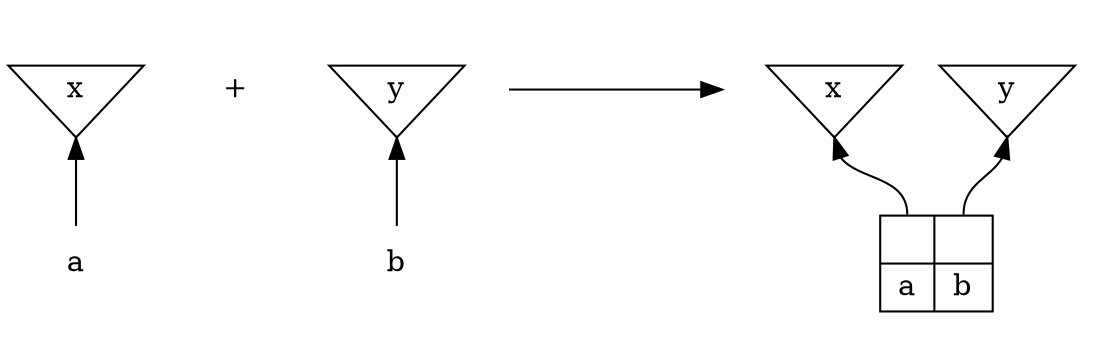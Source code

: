 digraph "" {
    graph[dpi="60";compound="true"];

    subgraph L {
        node[shape="none"];
        left[shape="invtriangle";label="x"];
        leftroot[label="a"];

        left -> leftroot[dir="back"];
    }

    subgraph AB {
        temp1[shape="none";label="+"];
    }

    subgraph R {
        right[shape="invtriangle";label="y"];
        rightroot[shape="none";label="b"];

        right -> rightroot[dir="back"];
    }

    subgraph BC {
        node[color="invis";shape="point"];
        temp2b;
        temp2c;

        temp2b -> temp2c[constraint="false";label="wwwwwww";fontcolor="invis"];
    }

    subgraph clusterRes {
        color="invis";
        resulttree1[shape="invtriangle";label="x"];
        resulttree2[shape="invtriangle";label="y"];
        result[shape="record";label="{<a> | a} | {<b> | b}"];

        resulttree1:s -> result:a:n[dir="back"];
        resulttree2:s -> result:b:n[dir="back"];
    }
}
